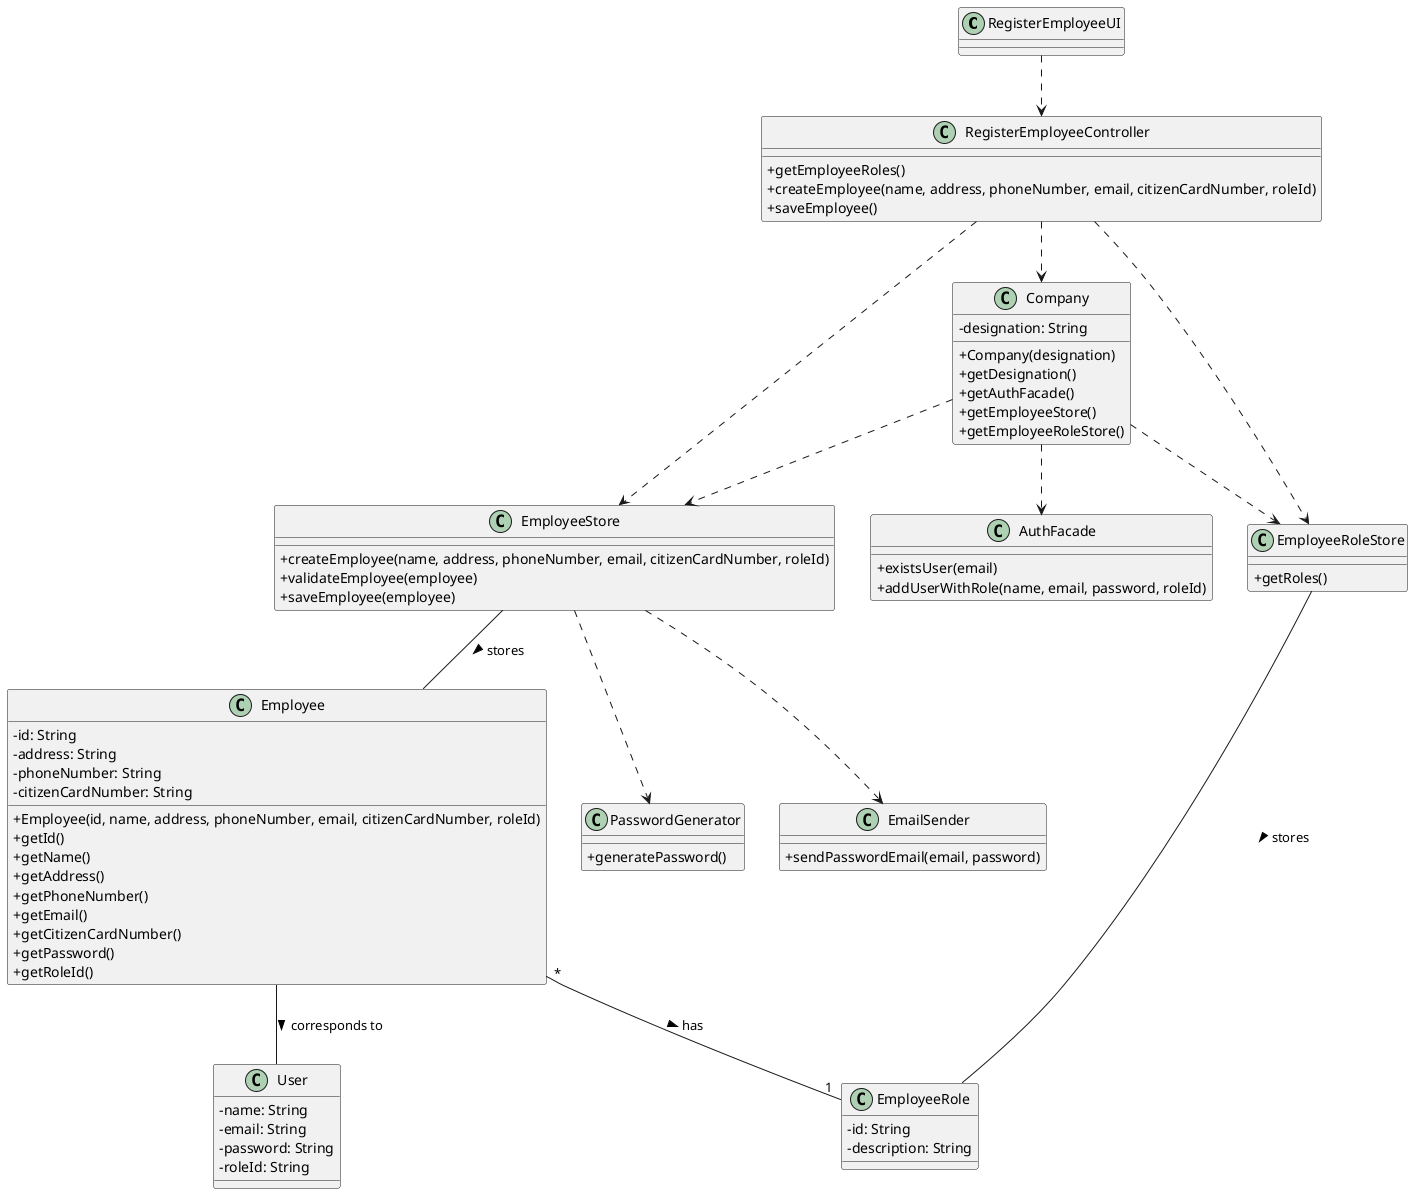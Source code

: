 @startuml US10_CD
skinparam classAttributeIconSize 0

class RegisterEmployeeUI {
}

class RegisterEmployeeController {
  +getEmployeeRoles()
  +createEmployee(name, address, phoneNumber, email, citizenCardNumber, roleId)
  +saveEmployee()
}

class Company {
  -designation: String
  +Company(designation)
  +getDesignation()
  +getAuthFacade()
  +getEmployeeStore()
  +getEmployeeRoleStore()
}

class EmployeeStore {
  +createEmployee(name, address, phoneNumber, email, citizenCardNumber, roleId)
  +validateEmployee(employee)
  +saveEmployee(employee)
}

class Employee {
  -id: String
  -address: String
  -phoneNumber: String
  -citizenCardNumber: String
  +Employee(id, name, address, phoneNumber, email, citizenCardNumber, roleId)
  +getId()
  +getName()
  +getAddress()
  +getPhoneNumber()
  +getEmail()
  +getCitizenCardNumber()
  +getPassword()
  +getRoleId()
}

class EmployeeRoleStore {
  +getRoles()
}

class AuthFacade {
  +existsUser(email)
  +addUserWithRole(name, email, password, roleId)
}

class PasswordGenerator {
  +generatePassword()
}

class EmailSender {
  +sendPasswordEmail(email, password)
}

class User {
  -name: String
  -email: String
  -password: String
  -roleId: String
}

class EmployeeRole {
  -id: String
  -description: String
}

RegisterEmployeeUI ..> RegisterEmployeeController

RegisterEmployeeController ..> EmployeeStore
RegisterEmployeeController ..> Company
' RegisterEmployeeController ..> AuthFacade
RegisterEmployeeController ..> EmployeeRoleStore

' EmployeeStore ..> AuthFacade
EmployeeStore ..> PasswordGenerator
EmployeeStore ..> EmailSender
EmployeeStore -- Employee : stores >

Company ..> AuthFacade
Company ..> EmployeeStore
Company ..> EmployeeRoleStore

Employee -- User : corresponds to >
Employee "*" -- "1" EmployeeRole : has >

EmployeeRoleStore -- EmployeeRole : stores >

@enduml